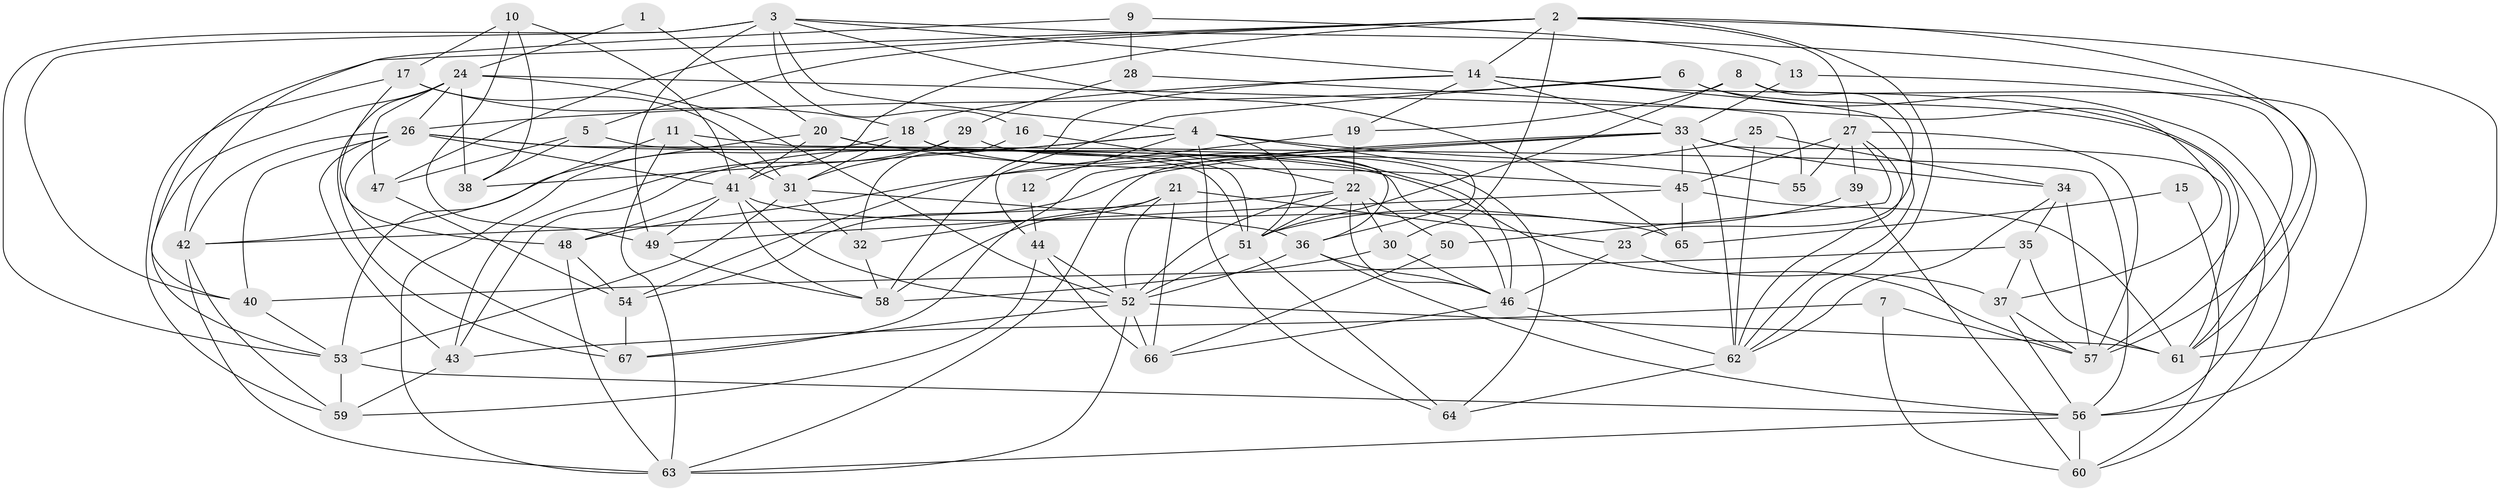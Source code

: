 // original degree distribution, {3: 0.23880597014925373, 4: 0.30597014925373134, 8: 0.014925373134328358, 2: 0.14925373134328357, 6: 0.09701492537313433, 5: 0.14925373134328357, 7: 0.04477611940298507}
// Generated by graph-tools (version 1.1) at 2025/02/03/09/25 03:02:13]
// undirected, 67 vertices, 180 edges
graph export_dot {
graph [start="1"]
  node [color=gray90,style=filled];
  1;
  2;
  3;
  4;
  5;
  6;
  7;
  8;
  9;
  10;
  11;
  12;
  13;
  14;
  15;
  16;
  17;
  18;
  19;
  20;
  21;
  22;
  23;
  24;
  25;
  26;
  27;
  28;
  29;
  30;
  31;
  32;
  33;
  34;
  35;
  36;
  37;
  38;
  39;
  40;
  41;
  42;
  43;
  44;
  45;
  46;
  47;
  48;
  49;
  50;
  51;
  52;
  53;
  54;
  55;
  56;
  57;
  58;
  59;
  60;
  61;
  62;
  63;
  64;
  65;
  66;
  67;
  1 -- 20 [weight=1.0];
  1 -- 24 [weight=1.0];
  2 -- 5 [weight=1.0];
  2 -- 14 [weight=1.0];
  2 -- 27 [weight=2.0];
  2 -- 30 [weight=1.0];
  2 -- 40 [weight=1.0];
  2 -- 41 [weight=2.0];
  2 -- 47 [weight=1.0];
  2 -- 57 [weight=1.0];
  2 -- 61 [weight=1.0];
  2 -- 62 [weight=1.0];
  3 -- 4 [weight=1.0];
  3 -- 14 [weight=1.0];
  3 -- 16 [weight=1.0];
  3 -- 40 [weight=2.0];
  3 -- 49 [weight=1.0];
  3 -- 53 [weight=1.0];
  3 -- 61 [weight=1.0];
  3 -- 65 [weight=1.0];
  4 -- 12 [weight=1.0];
  4 -- 36 [weight=1.0];
  4 -- 38 [weight=1.0];
  4 -- 43 [weight=1.0];
  4 -- 51 [weight=1.0];
  4 -- 55 [weight=1.0];
  4 -- 64 [weight=1.0];
  5 -- 38 [weight=1.0];
  5 -- 46 [weight=1.0];
  5 -- 47 [weight=1.0];
  6 -- 26 [weight=2.0];
  6 -- 44 [weight=1.0];
  6 -- 57 [weight=1.0];
  6 -- 60 [weight=1.0];
  7 -- 43 [weight=1.0];
  7 -- 57 [weight=1.0];
  7 -- 60 [weight=1.0];
  8 -- 19 [weight=1.0];
  8 -- 51 [weight=1.0];
  8 -- 56 [weight=1.0];
  8 -- 62 [weight=1.0];
  9 -- 13 [weight=1.0];
  9 -- 28 [weight=1.0];
  9 -- 42 [weight=1.0];
  10 -- 17 [weight=2.0];
  10 -- 38 [weight=1.0];
  10 -- 41 [weight=1.0];
  10 -- 49 [weight=1.0];
  11 -- 31 [weight=2.0];
  11 -- 53 [weight=1.0];
  11 -- 56 [weight=2.0];
  11 -- 63 [weight=1.0];
  12 -- 44 [weight=1.0];
  13 -- 33 [weight=1.0];
  13 -- 61 [weight=1.0];
  14 -- 18 [weight=1.0];
  14 -- 19 [weight=1.0];
  14 -- 23 [weight=1.0];
  14 -- 33 [weight=1.0];
  14 -- 56 [weight=1.0];
  14 -- 58 [weight=1.0];
  15 -- 60 [weight=1.0];
  15 -- 65 [weight=1.0];
  16 -- 22 [weight=1.0];
  16 -- 32 [weight=1.0];
  17 -- 18 [weight=1.0];
  17 -- 31 [weight=1.0];
  17 -- 48 [weight=1.0];
  17 -- 59 [weight=1.0];
  18 -- 31 [weight=1.0];
  18 -- 36 [weight=1.0];
  18 -- 46 [weight=1.0];
  18 -- 63 [weight=1.0];
  19 -- 22 [weight=2.0];
  19 -- 54 [weight=1.0];
  20 -- 41 [weight=1.0];
  20 -- 42 [weight=1.0];
  20 -- 45 [weight=1.0];
  20 -- 51 [weight=1.0];
  21 -- 23 [weight=1.0];
  21 -- 32 [weight=1.0];
  21 -- 52 [weight=1.0];
  21 -- 58 [weight=1.0];
  21 -- 66 [weight=1.0];
  22 -- 30 [weight=1.0];
  22 -- 42 [weight=1.0];
  22 -- 46 [weight=1.0];
  22 -- 50 [weight=1.0];
  22 -- 51 [weight=1.0];
  22 -- 52 [weight=1.0];
  23 -- 37 [weight=1.0];
  23 -- 46 [weight=1.0];
  24 -- 26 [weight=1.0];
  24 -- 37 [weight=1.0];
  24 -- 38 [weight=1.0];
  24 -- 47 [weight=1.0];
  24 -- 52 [weight=1.0];
  24 -- 53 [weight=1.0];
  24 -- 67 [weight=1.0];
  25 -- 34 [weight=1.0];
  25 -- 54 [weight=1.0];
  25 -- 62 [weight=1.0];
  26 -- 40 [weight=1.0];
  26 -- 41 [weight=1.0];
  26 -- 42 [weight=1.0];
  26 -- 43 [weight=1.0];
  26 -- 51 [weight=1.0];
  26 -- 57 [weight=1.0];
  26 -- 67 [weight=1.0];
  27 -- 39 [weight=1.0];
  27 -- 45 [weight=1.0];
  27 -- 50 [weight=1.0];
  27 -- 55 [weight=1.0];
  27 -- 57 [weight=1.0];
  27 -- 62 [weight=1.0];
  28 -- 29 [weight=1.0];
  28 -- 55 [weight=1.0];
  29 -- 31 [weight=1.0];
  29 -- 43 [weight=1.0];
  29 -- 64 [weight=1.0];
  30 -- 46 [weight=1.0];
  30 -- 58 [weight=1.0];
  31 -- 32 [weight=1.0];
  31 -- 36 [weight=1.0];
  31 -- 53 [weight=1.0];
  32 -- 58 [weight=1.0];
  33 -- 34 [weight=1.0];
  33 -- 45 [weight=1.0];
  33 -- 48 [weight=1.0];
  33 -- 61 [weight=1.0];
  33 -- 62 [weight=1.0];
  33 -- 63 [weight=1.0];
  33 -- 67 [weight=1.0];
  34 -- 35 [weight=1.0];
  34 -- 57 [weight=1.0];
  34 -- 62 [weight=1.0];
  35 -- 37 [weight=1.0];
  35 -- 40 [weight=1.0];
  35 -- 61 [weight=1.0];
  36 -- 46 [weight=1.0];
  36 -- 52 [weight=2.0];
  36 -- 56 [weight=1.0];
  37 -- 56 [weight=1.0];
  37 -- 57 [weight=1.0];
  39 -- 51 [weight=1.0];
  39 -- 60 [weight=1.0];
  40 -- 53 [weight=1.0];
  41 -- 48 [weight=1.0];
  41 -- 49 [weight=1.0];
  41 -- 52 [weight=1.0];
  41 -- 58 [weight=1.0];
  41 -- 65 [weight=1.0];
  42 -- 59 [weight=1.0];
  42 -- 63 [weight=1.0];
  43 -- 59 [weight=2.0];
  44 -- 52 [weight=1.0];
  44 -- 59 [weight=1.0];
  44 -- 66 [weight=2.0];
  45 -- 49 [weight=1.0];
  45 -- 61 [weight=1.0];
  45 -- 65 [weight=1.0];
  46 -- 62 [weight=1.0];
  46 -- 66 [weight=1.0];
  47 -- 54 [weight=1.0];
  48 -- 54 [weight=1.0];
  48 -- 63 [weight=1.0];
  49 -- 58 [weight=1.0];
  50 -- 66 [weight=1.0];
  51 -- 52 [weight=1.0];
  51 -- 64 [weight=1.0];
  52 -- 61 [weight=3.0];
  52 -- 63 [weight=1.0];
  52 -- 66 [weight=1.0];
  52 -- 67 [weight=2.0];
  53 -- 56 [weight=1.0];
  53 -- 59 [weight=2.0];
  54 -- 67 [weight=1.0];
  56 -- 60 [weight=2.0];
  56 -- 63 [weight=1.0];
  62 -- 64 [weight=1.0];
}
